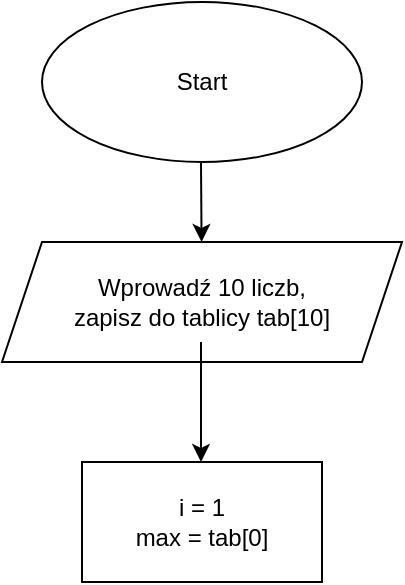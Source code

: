 <mxfile version="24.6.1" type="github">
  <diagram name="Strona-1" id="0tRhlRXmon0sQhw6xO1j">
    <mxGraphModel dx="1050" dy="530" grid="1" gridSize="10" guides="1" tooltips="1" connect="1" arrows="1" fold="1" page="1" pageScale="1" pageWidth="827" pageHeight="1169" math="0" shadow="0">
      <root>
        <mxCell id="0" />
        <mxCell id="1" parent="0" />
        <mxCell id="KBxQk_VSuDvDhC-QyAxE-2" value="Start" style="ellipse;whiteSpace=wrap;html=1;" vertex="1" parent="1">
          <mxGeometry x="350" y="10" width="160" height="80" as="geometry" />
        </mxCell>
        <mxCell id="KBxQk_VSuDvDhC-QyAxE-3" value="" style="endArrow=classic;html=1;rounded=0;" edge="1" parent="1" target="KBxQk_VSuDvDhC-QyAxE-4">
          <mxGeometry width="50" height="50" relative="1" as="geometry">
            <mxPoint x="429.5" y="90" as="sourcePoint" />
            <mxPoint x="429.5" y="160" as="targetPoint" />
          </mxGeometry>
        </mxCell>
        <mxCell id="KBxQk_VSuDvDhC-QyAxE-4" value="Wprowadź 10 liczb,&lt;div&gt;zapisz do tablicy tab[10]&lt;/div&gt;" style="shape=parallelogram;perimeter=parallelogramPerimeter;whiteSpace=wrap;html=1;fixedSize=1;" vertex="1" parent="1">
          <mxGeometry x="330" y="130" width="200" height="60" as="geometry" />
        </mxCell>
        <mxCell id="KBxQk_VSuDvDhC-QyAxE-5" value="i = 1&lt;div&gt;max = tab[0]&lt;/div&gt;" style="rounded=0;whiteSpace=wrap;html=1;" vertex="1" parent="1">
          <mxGeometry x="370" y="240" width="120" height="60" as="geometry" />
        </mxCell>
        <mxCell id="KBxQk_VSuDvDhC-QyAxE-6" value="" style="endArrow=classic;html=1;rounded=0;" edge="1" parent="1">
          <mxGeometry width="50" height="50" relative="1" as="geometry">
            <mxPoint x="429.5" y="180" as="sourcePoint" />
            <mxPoint x="429.5" y="240" as="targetPoint" />
          </mxGeometry>
        </mxCell>
      </root>
    </mxGraphModel>
  </diagram>
</mxfile>
